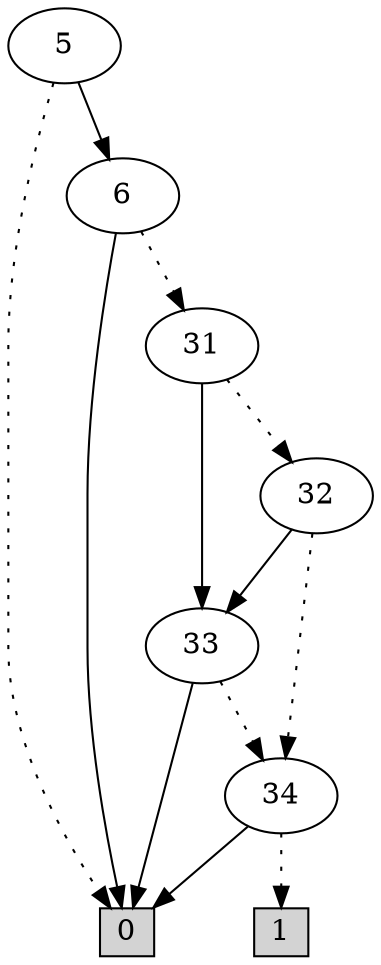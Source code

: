 digraph G {
0 [shape=box, label="0", style=filled, shape=box, height=0.3, width=0.3];
1 [shape=box, label="1", style=filled, shape=box, height=0.3, width=0.3];
1186 [label="5"];
1186 -> 0 [style=dotted];
1186 -> 1185 [style=filled];
1185 [label="6"];
1185 -> 1184 [style=dotted];
1185 -> 0 [style=filled];
1184 [label="31"];
1184 -> 1183 [style=dotted];
1184 -> 1182 [style=filled];
1183 [label="32"];
1183 -> 71 [style=dotted];
1183 -> 1182 [style=filled];
71 [label="34"];
71 -> 1 [style=dotted];
71 -> 0 [style=filled];
1182 [label="33"];
1182 -> 71 [style=dotted];
1182 -> 0 [style=filled];
}
